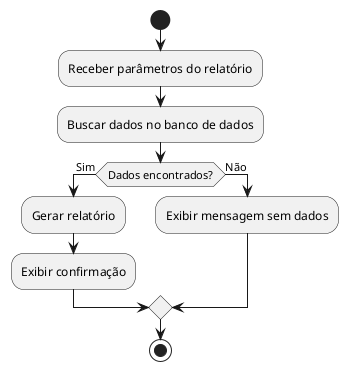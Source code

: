 @startuml
start

:Receber parâmetros do relatório;
:Buscar dados no banco de dados;
if (Dados encontrados?) then (Sim)
  :Gerar relatório;
  :Exibir confirmação;
else (Não)
  :Exibir mensagem sem dados;
endif

stop
@enduml